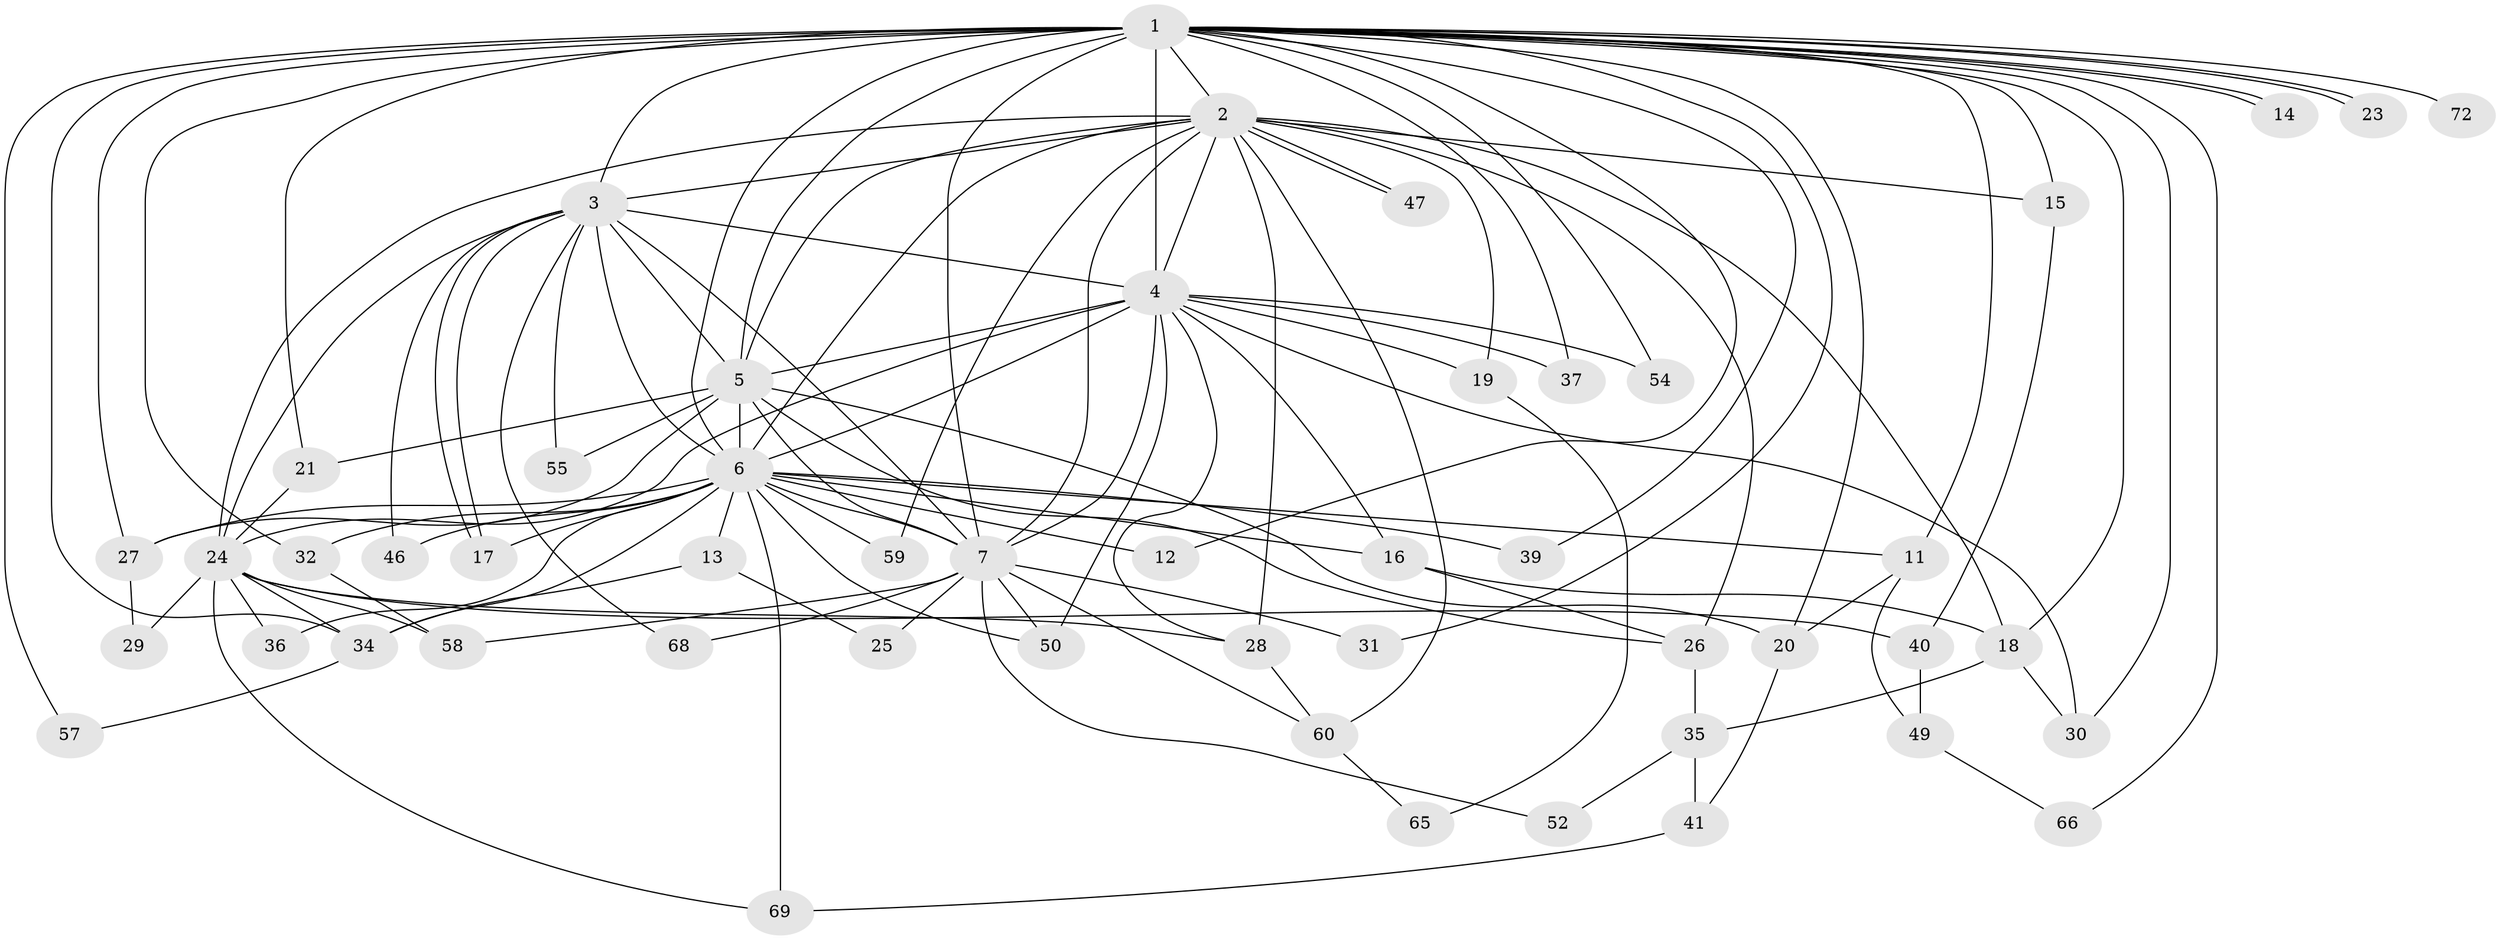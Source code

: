 // original degree distribution, {25: 0.013513513513513514, 21: 0.013513513513513514, 16: 0.02702702702702703, 13: 0.013513513513513514, 15: 0.013513513513513514, 14: 0.02702702702702703, 17: 0.013513513513513514, 19: 0.013513513513513514, 4: 0.13513513513513514, 2: 0.5, 3: 0.1891891891891892, 5: 0.02702702702702703, 10: 0.013513513513513514}
// Generated by graph-tools (version 1.1) at 2025/11/02/27/25 16:11:04]
// undirected, 51 vertices, 122 edges
graph export_dot {
graph [start="1"]
  node [color=gray90,style=filled];
  1 [super="+8"];
  2 [super="+43"];
  3 [super="+56"];
  4 [super="+10"];
  5 [super="+74"];
  6 [super="+9"];
  7 [super="+64"];
  11;
  12;
  13 [super="+53"];
  14 [super="+62"];
  15;
  16;
  17 [super="+22"];
  18 [super="+38"];
  19;
  20 [super="+51"];
  21 [super="+45"];
  23;
  24 [super="+44"];
  25;
  26 [super="+33"];
  27 [super="+48"];
  28 [super="+61"];
  29;
  30 [super="+67"];
  31;
  32 [super="+63"];
  34 [super="+42"];
  35;
  36;
  37;
  39;
  40;
  41 [super="+71"];
  46;
  47;
  49;
  50 [super="+73"];
  52;
  54;
  55;
  57;
  58;
  59;
  60 [super="+70"];
  65;
  66;
  68;
  69;
  72;
  1 -- 2 [weight=2];
  1 -- 3 [weight=2];
  1 -- 4 [weight=4];
  1 -- 5 [weight=2];
  1 -- 6 [weight=4];
  1 -- 7 [weight=2];
  1 -- 11;
  1 -- 14;
  1 -- 14;
  1 -- 15;
  1 -- 21;
  1 -- 23;
  1 -- 23;
  1 -- 27 [weight=2];
  1 -- 30;
  1 -- 32;
  1 -- 34;
  1 -- 39;
  1 -- 54;
  1 -- 72 [weight=2];
  1 -- 18;
  1 -- 66;
  1 -- 37;
  1 -- 12;
  1 -- 57;
  1 -- 31;
  1 -- 20;
  2 -- 3;
  2 -- 4 [weight=2];
  2 -- 5 [weight=2];
  2 -- 6 [weight=2];
  2 -- 7 [weight=2];
  2 -- 15;
  2 -- 18;
  2 -- 19;
  2 -- 28;
  2 -- 47;
  2 -- 47;
  2 -- 59;
  2 -- 60;
  2 -- 26;
  2 -- 24;
  3 -- 4 [weight=3];
  3 -- 5;
  3 -- 6 [weight=2];
  3 -- 7;
  3 -- 17;
  3 -- 17;
  3 -- 24;
  3 -- 46;
  3 -- 55;
  3 -- 68;
  4 -- 5 [weight=2];
  4 -- 6 [weight=4];
  4 -- 7 [weight=2];
  4 -- 16;
  4 -- 28;
  4 -- 37;
  4 -- 19;
  4 -- 54;
  4 -- 24;
  4 -- 30;
  4 -- 50;
  5 -- 6 [weight=2];
  5 -- 7;
  5 -- 20;
  5 -- 21;
  5 -- 26;
  5 -- 55;
  5 -- 27;
  6 -- 7 [weight=2];
  6 -- 16;
  6 -- 27;
  6 -- 39;
  6 -- 59;
  6 -- 69;
  6 -- 32;
  6 -- 34;
  6 -- 36;
  6 -- 11;
  6 -- 12;
  6 -- 13;
  6 -- 46;
  6 -- 50;
  6 -- 17;
  7 -- 25;
  7 -- 31;
  7 -- 50;
  7 -- 52;
  7 -- 58;
  7 -- 60;
  7 -- 68;
  11 -- 20;
  11 -- 49;
  13 -- 25;
  13 -- 34;
  15 -- 40;
  16 -- 18;
  16 -- 26;
  18 -- 35;
  18 -- 30;
  19 -- 65;
  20 -- 41;
  21 -- 24;
  24 -- 29;
  24 -- 36;
  24 -- 40;
  24 -- 58;
  24 -- 34;
  24 -- 69;
  24 -- 28;
  26 -- 35;
  27 -- 29;
  28 -- 60;
  32 -- 58;
  34 -- 57;
  35 -- 41;
  35 -- 52;
  40 -- 49;
  41 -- 69;
  49 -- 66;
  60 -- 65;
}
